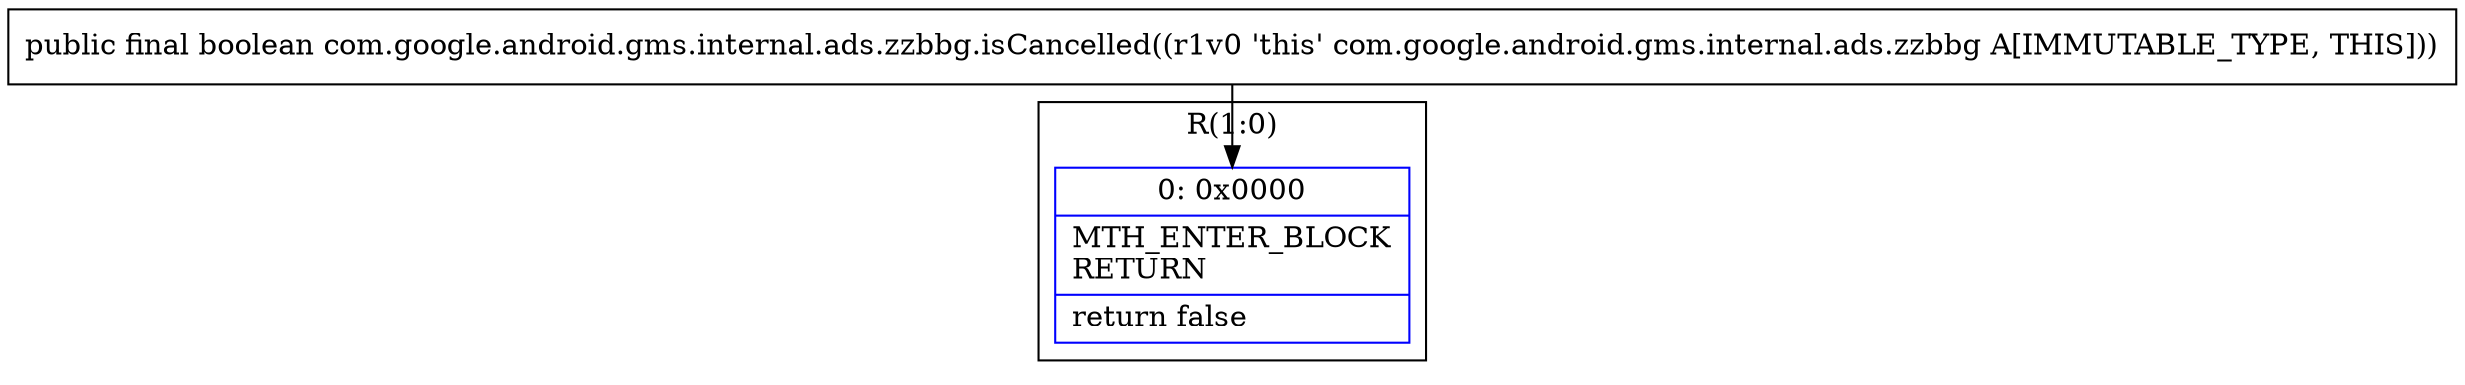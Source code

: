 digraph "CFG forcom.google.android.gms.internal.ads.zzbbg.isCancelled()Z" {
subgraph cluster_Region_1119472201 {
label = "R(1:0)";
node [shape=record,color=blue];
Node_0 [shape=record,label="{0\:\ 0x0000|MTH_ENTER_BLOCK\lRETURN\l|return false\l}"];
}
MethodNode[shape=record,label="{public final boolean com.google.android.gms.internal.ads.zzbbg.isCancelled((r1v0 'this' com.google.android.gms.internal.ads.zzbbg A[IMMUTABLE_TYPE, THIS])) }"];
MethodNode -> Node_0;
}

